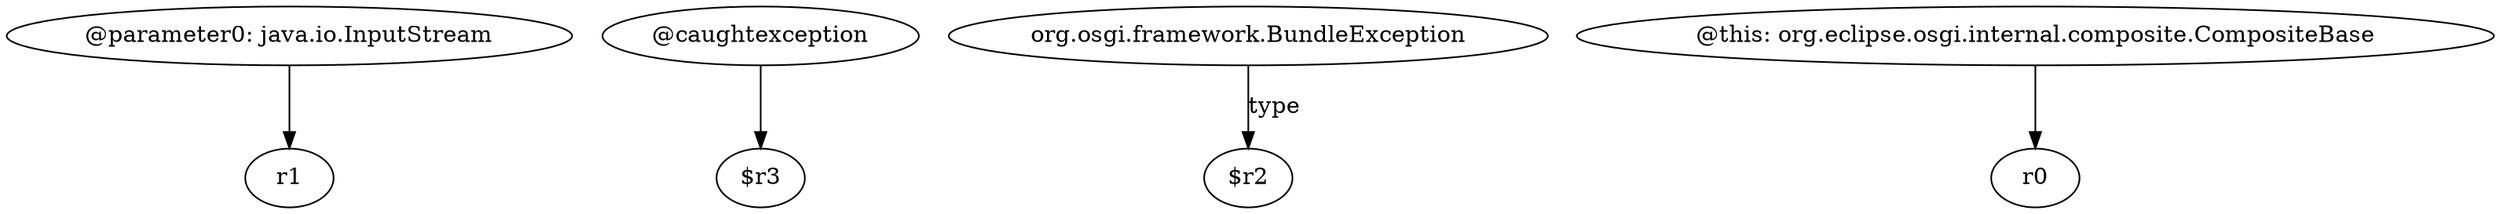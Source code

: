 digraph g {
0[label="@parameter0: java.io.InputStream"]
1[label="r1"]
0->1[label=""]
2[label="@caughtexception"]
3[label="$r3"]
2->3[label=""]
4[label="org.osgi.framework.BundleException"]
5[label="$r2"]
4->5[label="type"]
6[label="@this: org.eclipse.osgi.internal.composite.CompositeBase"]
7[label="r0"]
6->7[label=""]
}